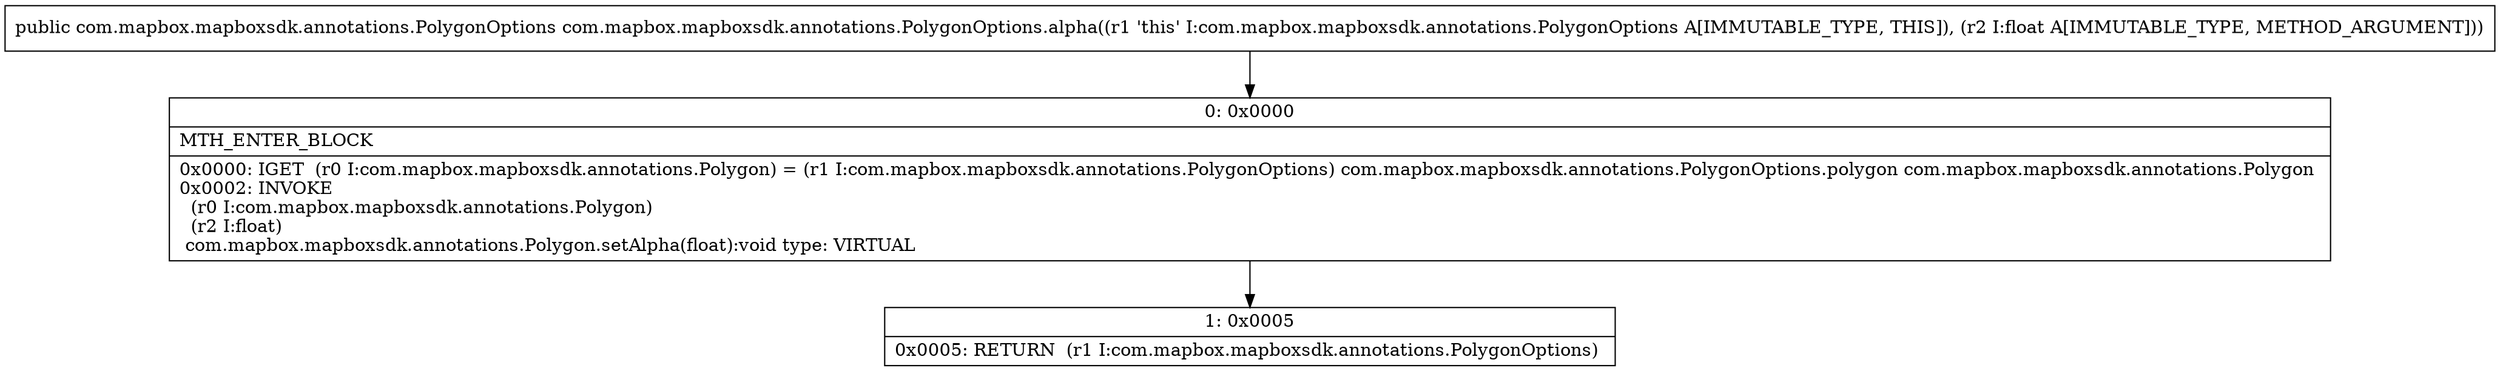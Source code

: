 digraph "CFG forcom.mapbox.mapboxsdk.annotations.PolygonOptions.alpha(F)Lcom\/mapbox\/mapboxsdk\/annotations\/PolygonOptions;" {
Node_0 [shape=record,label="{0\:\ 0x0000|MTH_ENTER_BLOCK\l|0x0000: IGET  (r0 I:com.mapbox.mapboxsdk.annotations.Polygon) = (r1 I:com.mapbox.mapboxsdk.annotations.PolygonOptions) com.mapbox.mapboxsdk.annotations.PolygonOptions.polygon com.mapbox.mapboxsdk.annotations.Polygon \l0x0002: INVOKE  \l  (r0 I:com.mapbox.mapboxsdk.annotations.Polygon)\l  (r2 I:float)\l com.mapbox.mapboxsdk.annotations.Polygon.setAlpha(float):void type: VIRTUAL \l}"];
Node_1 [shape=record,label="{1\:\ 0x0005|0x0005: RETURN  (r1 I:com.mapbox.mapboxsdk.annotations.PolygonOptions) \l}"];
MethodNode[shape=record,label="{public com.mapbox.mapboxsdk.annotations.PolygonOptions com.mapbox.mapboxsdk.annotations.PolygonOptions.alpha((r1 'this' I:com.mapbox.mapboxsdk.annotations.PolygonOptions A[IMMUTABLE_TYPE, THIS]), (r2 I:float A[IMMUTABLE_TYPE, METHOD_ARGUMENT])) }"];
MethodNode -> Node_0;
Node_0 -> Node_1;
}

